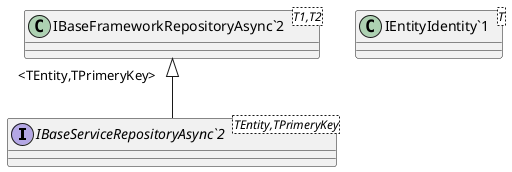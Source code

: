 @startuml
interface "IBaseServiceRepositoryAsync`2"<TEntity,TPrimeryKey> {
}
class "IBaseFrameworkRepositoryAsync`2"<T1,T2> {
}
class "IEntityIdentity`1"<T> {
}
"IBaseFrameworkRepositoryAsync`2" "<TEntity,TPrimeryKey>" <|-- "IBaseServiceRepositoryAsync`2"
@enduml
